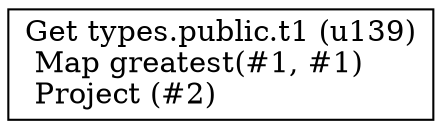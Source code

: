 digraph G {
    node0 [shape = record, label=" Get types.public.t1 (u139)\l Map greatest(#1, #1)\l Project (#2)\l"]
}
